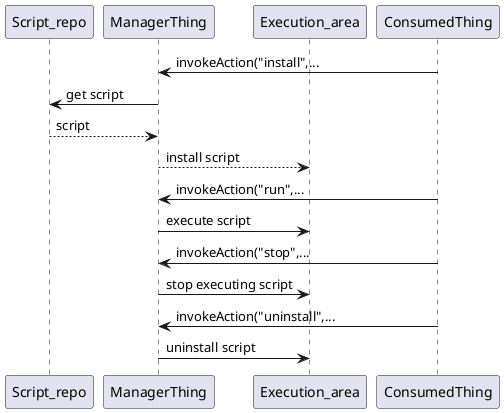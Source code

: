 @startuml
participant Script_repo
participant ManagerThing
participant Execution_area
participant ConsumedThing

ConsumedThing -> ManagerThing: invokeAction("install",...
ManagerThing -> Script_repo: get script
ManagerThing <-- Script_repo: script
Execution_area <-- ManagerThing: install script

ConsumedThing -> ManagerThing: invokeAction("run",...
ManagerThing -> Execution_area: execute script

ConsumedThing -> ManagerThing: invokeAction("stop",...
ManagerThing -> Execution_area: stop executing script

ConsumedThing -> ManagerThing: invokeAction("uninstall",...
ManagerThing -> Execution_area: uninstall script
@enduml
